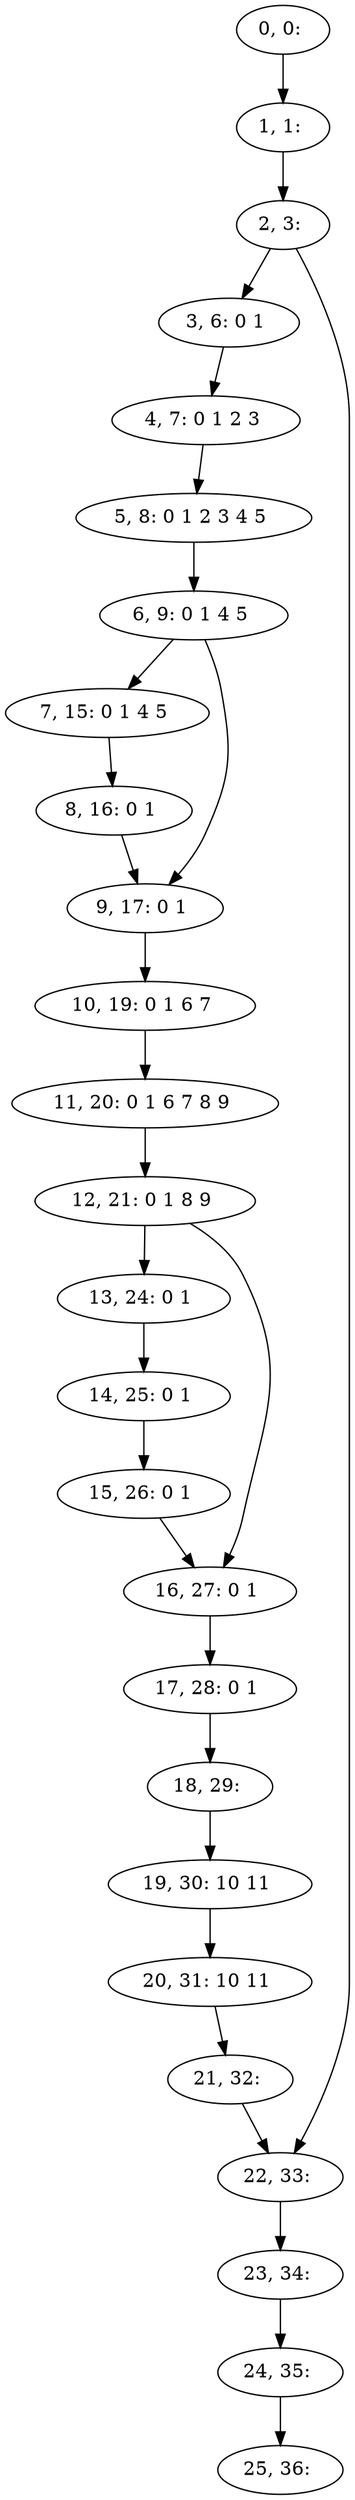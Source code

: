 digraph G {
0[label="0, 0: "];
1[label="1, 1: "];
2[label="2, 3: "];
3[label="3, 6: 0 1 "];
4[label="4, 7: 0 1 2 3 "];
5[label="5, 8: 0 1 2 3 4 5 "];
6[label="6, 9: 0 1 4 5 "];
7[label="7, 15: 0 1 4 5 "];
8[label="8, 16: 0 1 "];
9[label="9, 17: 0 1 "];
10[label="10, 19: 0 1 6 7 "];
11[label="11, 20: 0 1 6 7 8 9 "];
12[label="12, 21: 0 1 8 9 "];
13[label="13, 24: 0 1 "];
14[label="14, 25: 0 1 "];
15[label="15, 26: 0 1 "];
16[label="16, 27: 0 1 "];
17[label="17, 28: 0 1 "];
18[label="18, 29: "];
19[label="19, 30: 10 11 "];
20[label="20, 31: 10 11 "];
21[label="21, 32: "];
22[label="22, 33: "];
23[label="23, 34: "];
24[label="24, 35: "];
25[label="25, 36: "];
0->1 ;
1->2 ;
2->3 ;
2->22 ;
3->4 ;
4->5 ;
5->6 ;
6->7 ;
6->9 ;
7->8 ;
8->9 ;
9->10 ;
10->11 ;
11->12 ;
12->13 ;
12->16 ;
13->14 ;
14->15 ;
15->16 ;
16->17 ;
17->18 ;
18->19 ;
19->20 ;
20->21 ;
21->22 ;
22->23 ;
23->24 ;
24->25 ;
}
